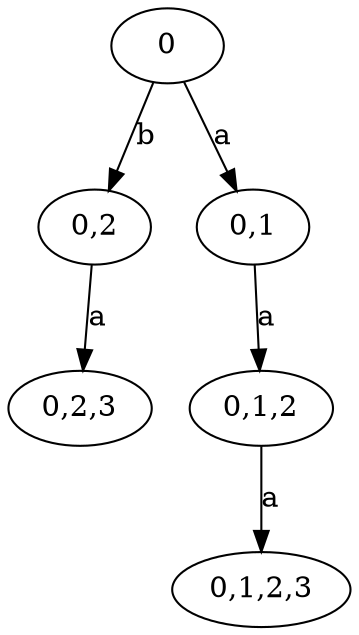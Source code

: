 # The prefix category closure of test1.dot
digraph G {
 0 -> 1 [label="b"];
 1 -> 2 [label="a"];
 0 -> 3 [label="a"];
 3 -> 4 [label="a"];
 4 -> 5 [label="a"];
 0 [label="0"];
 1 [label="0,2"];
 2 [label="0,2,3"];
 3 [label="0,1"];
 4 [label="0,1,2"];
 5 [label="0,1,2,3"];
}